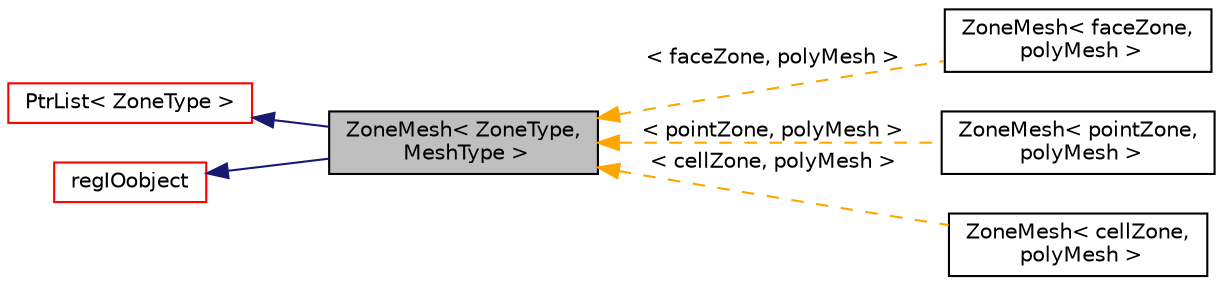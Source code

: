 digraph "ZoneMesh&lt; ZoneType, MeshType &gt;"
{
  bgcolor="transparent";
  edge [fontname="Helvetica",fontsize="10",labelfontname="Helvetica",labelfontsize="10"];
  node [fontname="Helvetica",fontsize="10",shape=record];
  rankdir="LR";
  Node1 [label="ZoneMesh\< ZoneType,\l MeshType \>",height=0.2,width=0.4,color="black", fillcolor="grey75", style="filled", fontcolor="black"];
  Node2 -> Node1 [dir="back",color="midnightblue",fontsize="10",style="solid",fontname="Helvetica"];
  Node2 [label="PtrList\< ZoneType \>",height=0.2,width=0.4,color="red",URL="$a02031.html"];
  Node3 -> Node1 [dir="back",color="midnightblue",fontsize="10",style="solid",fontname="Helvetica"];
  Node3 [label="regIOobject",height=0.2,width=0.4,color="red",URL="$a02145.html",tooltip="regIOobject is an abstract class derived from IOobject to handle automatic object registration with t..."];
  Node1 -> Node4 [dir="back",color="orange",fontsize="10",style="dashed",label=" \< faceZone, polyMesh \>" ,fontname="Helvetica"];
  Node4 [label="ZoneMesh\< faceZone,\l polyMesh \>",height=0.2,width=0.4,color="black",URL="$a02896.html"];
  Node1 -> Node5 [dir="back",color="orange",fontsize="10",style="dashed",label=" \< pointZone, polyMesh \>" ,fontname="Helvetica"];
  Node5 [label="ZoneMesh\< pointZone,\l polyMesh \>",height=0.2,width=0.4,color="black",URL="$a02896.html"];
  Node1 -> Node6 [dir="back",color="orange",fontsize="10",style="dashed",label=" \< cellZone, polyMesh \>" ,fontname="Helvetica"];
  Node6 [label="ZoneMesh\< cellZone,\l polyMesh \>",height=0.2,width=0.4,color="black",URL="$a02896.html"];
}
